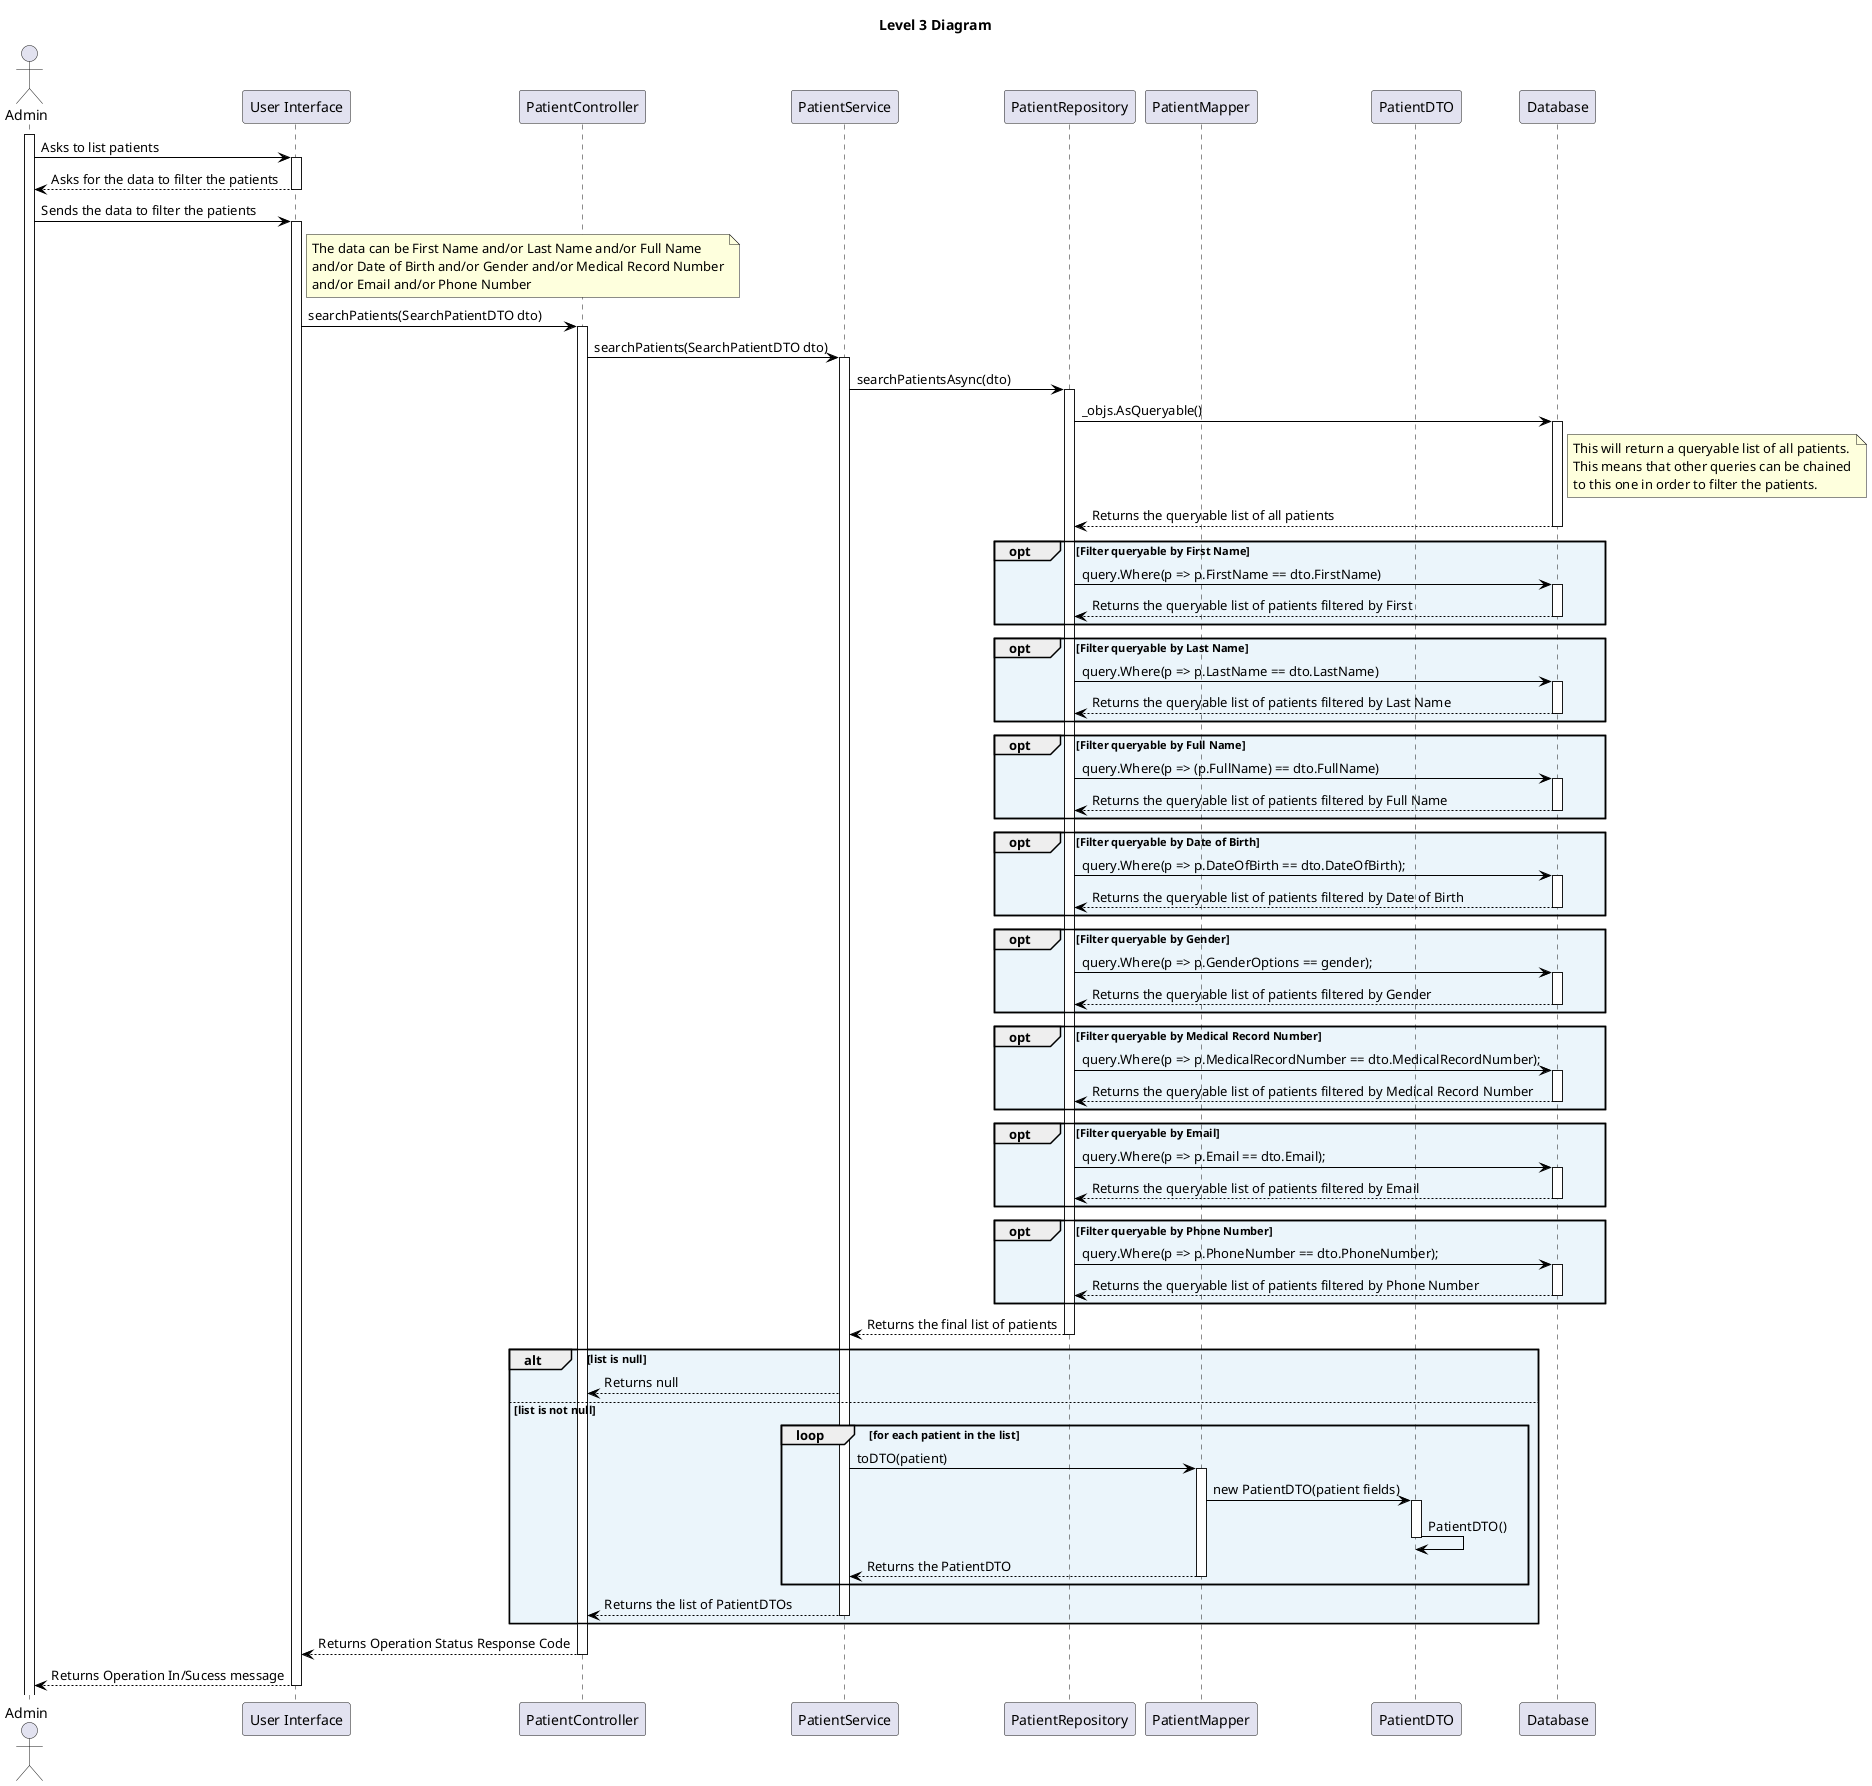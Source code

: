 @startuml level_3

title Level 3 Diagram

hide empty members
'skinparam Linetype ortho

skinparam class {
    BackgroundColor<<valueObject>> #D6EAF8
    BackgroundColor<<root>> #FDEBD0
    BackgroundColor<<service>> #D1F2EB
    BackgroundColor #FEF9E7
    ArrowColor Black
}

skinparam package {
    BackgroundColor #EBF5FB
}
actor Admin as A
participant "User Interface" as UI
participant "PatientController" as C
participant "PatientService" as S
participant "PatientRepository" as R
participant "PatientMapper" as M
participant "PatientDTO" as D
participant "Database" as DB

activate A
A -> UI: Asks to list patients
activate UI
UI --> A: Asks for the data to filter the patients
deactivate UI
A -> UI: Sends the data to filter the patients
note right of UI: The data can be First Name and/or Last Name and/or Full Name\nand/or Date of Birth and/or Gender and/or Medical Record Number\nand/or Email and/or Phone Number
activate UI
UI -> C: searchPatients(SearchPatientDTO dto)
activate C
C -> S: searchPatients(SearchPatientDTO dto)
activate S
S -> R: searchPatientsAsync(dto)
activate R
R -> DB: _objs.AsQueryable()
activate DB
note right of DB: This will return a queryable list of all patients.\nThis means that other queries can be chained\nto this one in order to filter the patients.
DB --> R: Returns the queryable list of all patients
deactivate DB
opt Filter queryable by First Name
    R -> DB: query.Where(p => p.FirstName == dto.FirstName)
    activate DB
    DB --> R: Returns the queryable list of patients filtered by First 
    deactivate DB
end
opt Filter queryable by Last Name
    R -> DB: query.Where(p => p.LastName == dto.LastName)
    activate DB
    DB --> R: Returns the queryable list of patients filtered by Last Name
    deactivate DB
end
opt Filter queryable by Full Name
    R -> DB: query.Where(p => (p.FullName) == dto.FullName)
    activate DB
    DB --> R: Returns the queryable list of patients filtered by Full Name
    deactivate DB
end
opt Filter queryable by Date of Birth
    R -> DB: query.Where(p => p.DateOfBirth == dto.DateOfBirth);
    activate DB
    DB --> R: Returns the queryable list of patients filtered by Date of Birth
    deactivate DB
end
opt Filter queryable by Gender
    R -> DB: query.Where(p => p.GenderOptions == gender);
    activate DB
    DB --> R: Returns the queryable list of patients filtered by Gender
    deactivate DB
end
opt Filter queryable by Medical Record Number
    R -> DB: query.Where(p => p.MedicalRecordNumber == dto.MedicalRecordNumber);
    activate DB
    DB --> R: Returns the queryable list of patients filtered by Medical Record Number
    deactivate DB
end
opt Filter queryable by Email
    R -> DB: query.Where(p => p.Email == dto.Email);
    activate DB
    DB --> R: Returns the queryable list of patients filtered by Email
    deactivate DB
end
opt Filter queryable by Phone Number
    R -> DB: query.Where(p => p.PhoneNumber == dto.PhoneNumber);
    activate DB
    DB --> R: Returns the queryable list of patients filtered by Phone Number
    deactivate DB
end
R --> S: Returns the final list of patients
deactivate R
alt list is null
    S --> C: Returns null
else list is not null
    loop for each patient in the list
        S -> M: toDTO(patient)
        activate M
        M -> D: new PatientDTO(patient fields)
        activate D
        D -> D: PatientDTO()
        deactivate D
        M --> S: Returns the PatientDTO
        deactivate M
    end
    S --> C: Returns the list of PatientDTOs
    deactivate S
end
C --> UI: Returns Operation Status Response Code
deactivate C
UI --> A: Returns Operation In/Sucess message
deactivate UI


@enduml